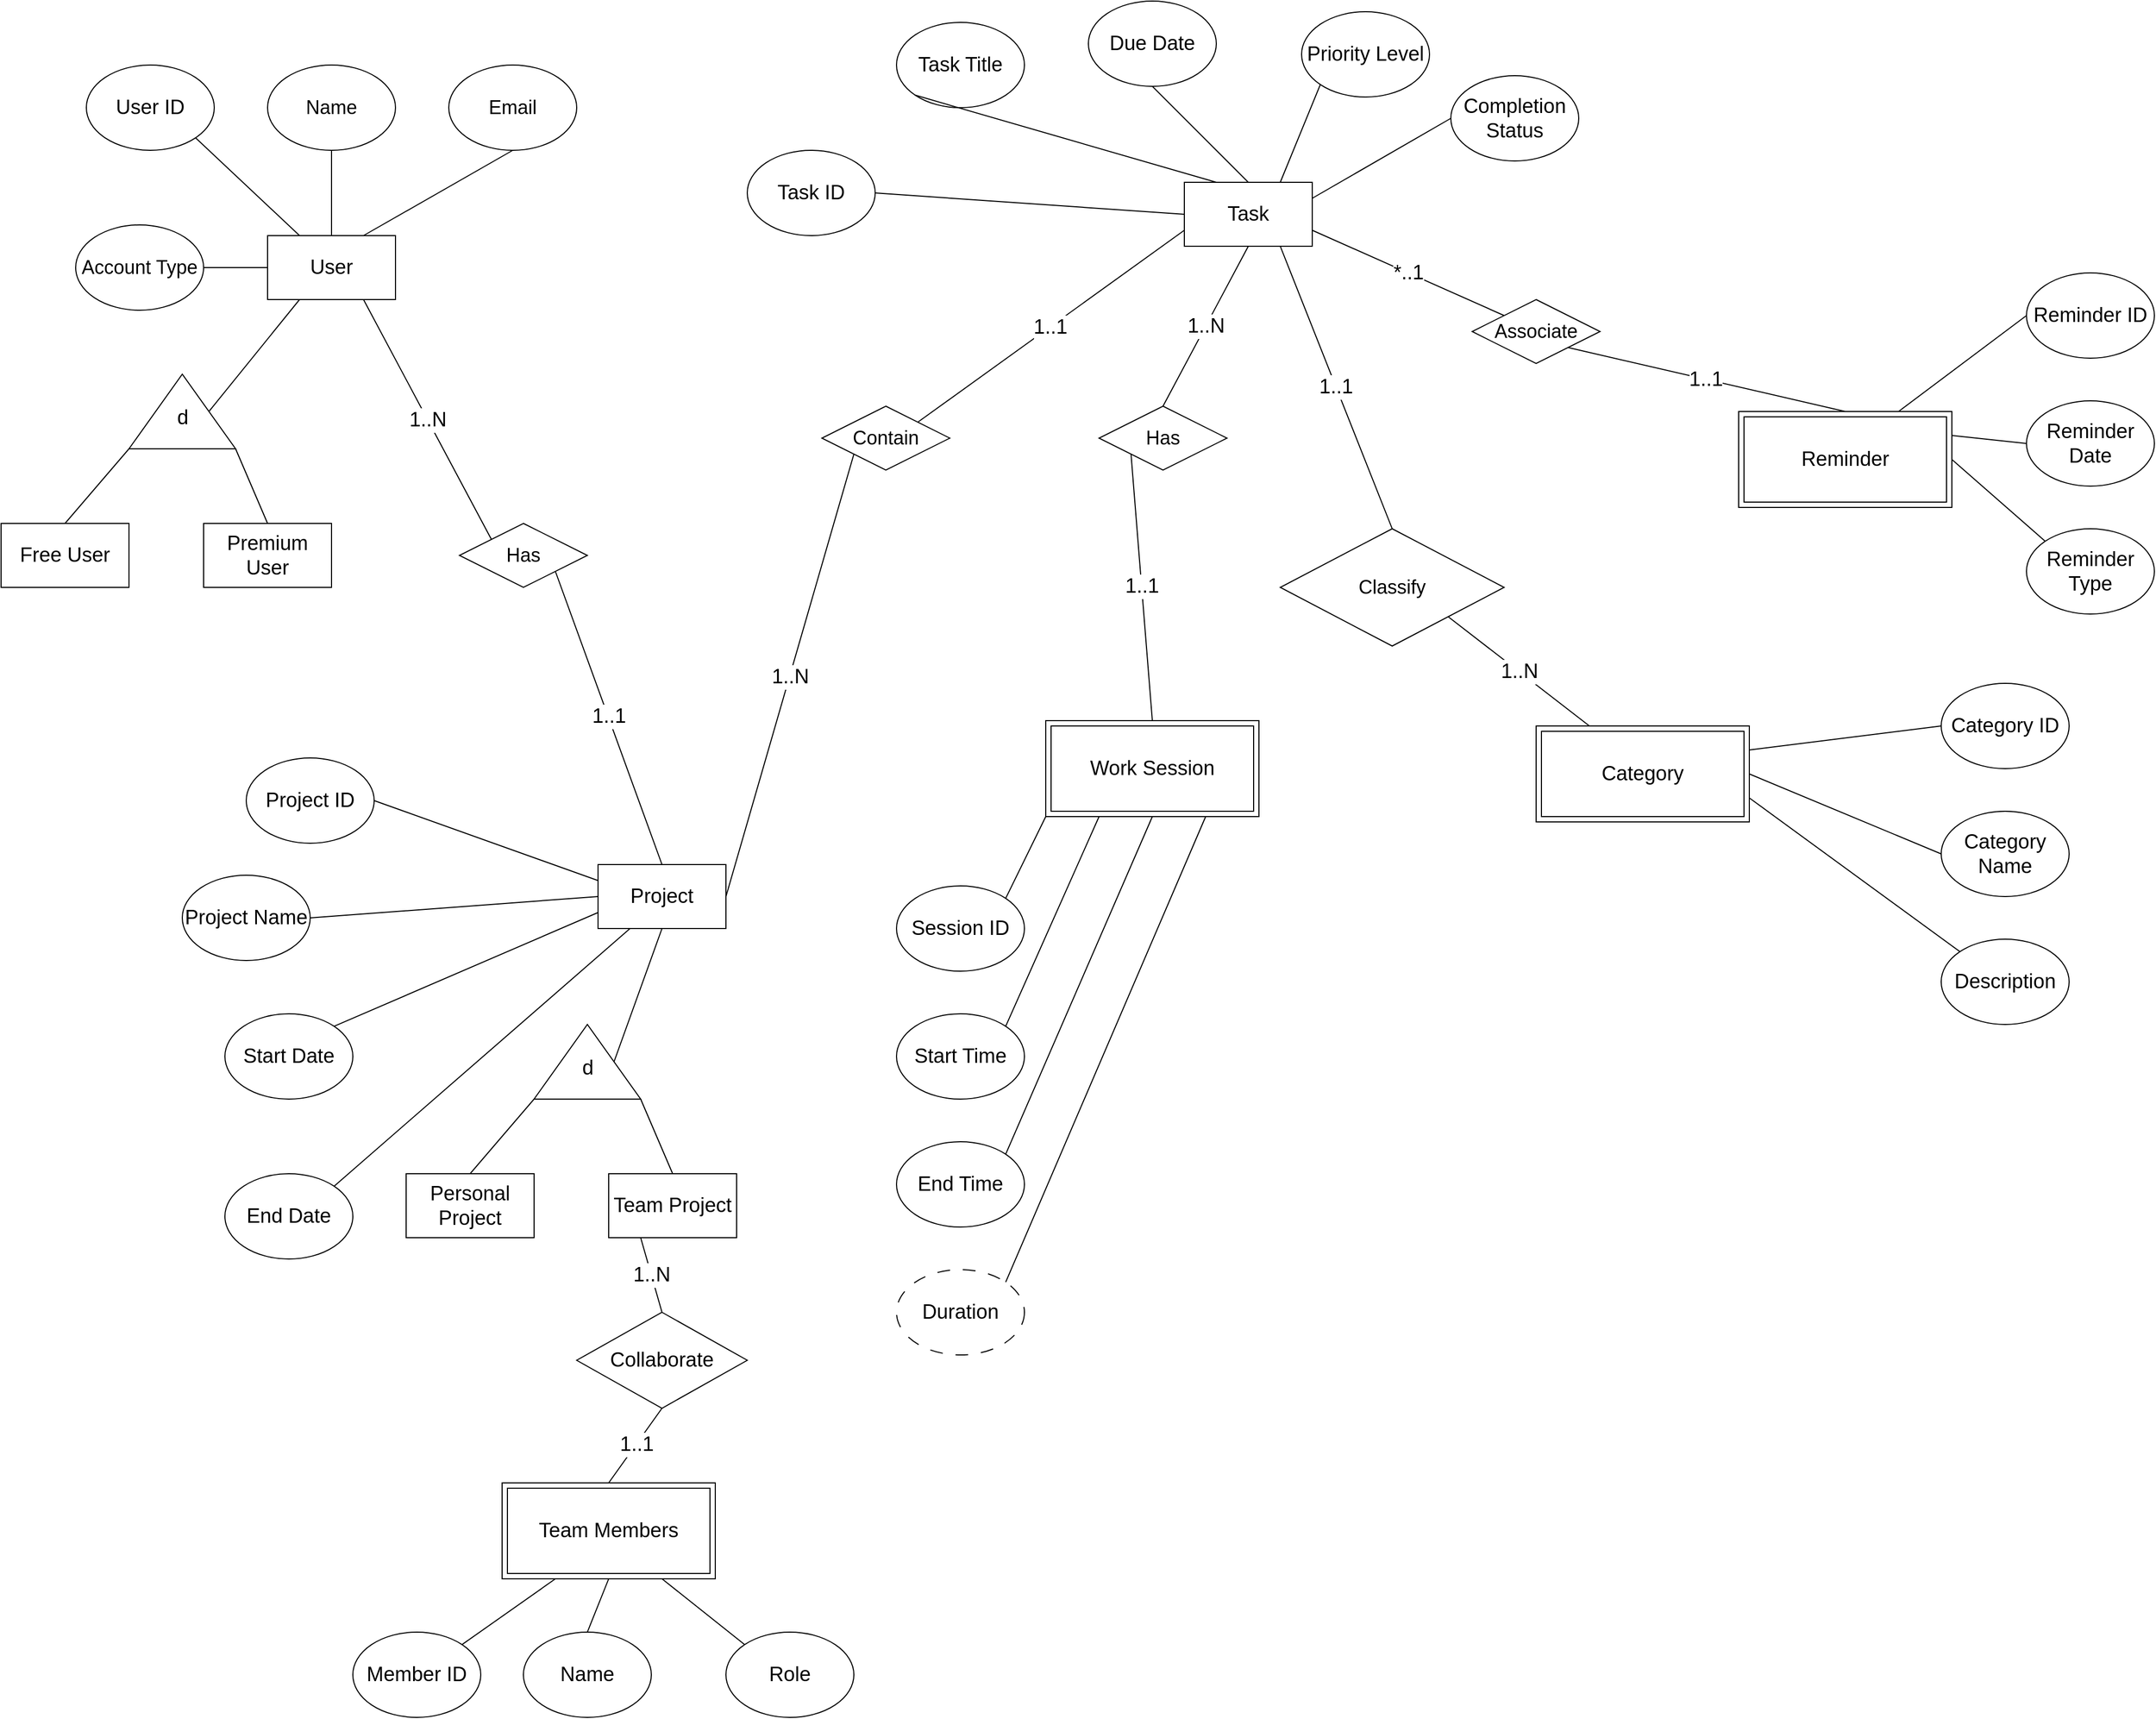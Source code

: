 <mxfile version="24.7.13">
  <diagram name="Page-1" id="II-e74v_wU_CKVrZmNjw">
    <mxGraphModel dx="1000" dy="1746" grid="1" gridSize="10" guides="1" tooltips="1" connect="1" arrows="1" fold="1" page="1" pageScale="1" pageWidth="1100" pageHeight="1700" math="0" shadow="0">
      <root>
        <mxCell id="0" />
        <mxCell id="1" parent="0" />
        <mxCell id="wFdMELHHZYMqAYrjcTEf-1" value="User" style="rounded=0;whiteSpace=wrap;html=1;fontSize=19;" parent="1" vertex="1">
          <mxGeometry x="310" y="240" width="120" height="60" as="geometry" />
        </mxCell>
        <mxCell id="wFdMELHHZYMqAYrjcTEf-2" value="User ID" style="ellipse;whiteSpace=wrap;html=1;fontSize=19;" parent="1" vertex="1">
          <mxGeometry x="140" y="80" width="120" height="80" as="geometry" />
        </mxCell>
        <mxCell id="wFdMELHHZYMqAYrjcTEf-3" value="Name" style="ellipse;whiteSpace=wrap;html=1;fontSize=18;" parent="1" vertex="1">
          <mxGeometry x="310" y="80" width="120" height="80" as="geometry" />
        </mxCell>
        <mxCell id="wFdMELHHZYMqAYrjcTEf-4" value="Email" style="ellipse;whiteSpace=wrap;html=1;fontSize=18;" parent="1" vertex="1">
          <mxGeometry x="480" y="80" width="120" height="80" as="geometry" />
        </mxCell>
        <mxCell id="wFdMELHHZYMqAYrjcTEf-5" value="Account Type" style="ellipse;whiteSpace=wrap;html=1;fontSize=18;" parent="1" vertex="1">
          <mxGeometry x="130" y="230" width="120" height="80" as="geometry" />
        </mxCell>
        <mxCell id="wFdMELHHZYMqAYrjcTEf-6" value="Free User" style="rounded=0;whiteSpace=wrap;html=1;fontSize=19;" parent="1" vertex="1">
          <mxGeometry x="60" y="510" width="120" height="60" as="geometry" />
        </mxCell>
        <mxCell id="wFdMELHHZYMqAYrjcTEf-7" value="Premium User" style="rounded=0;whiteSpace=wrap;html=1;fontSize=19;" parent="1" vertex="1">
          <mxGeometry x="250" y="510" width="120" height="60" as="geometry" />
        </mxCell>
        <mxCell id="cLNEHrny4thK5Ps62Vrg-5" value="d" style="verticalLabelPosition=bottom;verticalAlign=top;html=1;shape=mxgraph.basic.acute_triangle;dx=0.5;fontSize=19;horizontal=1;spacingTop=-47;" vertex="1" parent="1">
          <mxGeometry x="180" y="370" width="100" height="70" as="geometry" />
        </mxCell>
        <mxCell id="cLNEHrny4thK5Ps62Vrg-9" value="" style="endArrow=none;html=1;rounded=0;entryX=0;entryY=0.5;entryDx=0;entryDy=0;exitX=1;exitY=0.5;exitDx=0;exitDy=0;" edge="1" parent="1" source="wFdMELHHZYMqAYrjcTEf-5" target="wFdMELHHZYMqAYrjcTEf-1">
          <mxGeometry width="50" height="50" relative="1" as="geometry">
            <mxPoint x="90" y="460" as="sourcePoint" />
            <mxPoint x="140" y="410" as="targetPoint" />
          </mxGeometry>
        </mxCell>
        <mxCell id="cLNEHrny4thK5Ps62Vrg-10" value="" style="endArrow=none;html=1;rounded=0;entryX=0.25;entryY=0;entryDx=0;entryDy=0;exitX=1;exitY=1;exitDx=0;exitDy=0;" edge="1" parent="1" source="wFdMELHHZYMqAYrjcTEf-2" target="wFdMELHHZYMqAYrjcTEf-1">
          <mxGeometry width="50" height="50" relative="1" as="geometry">
            <mxPoint x="260" y="280" as="sourcePoint" />
            <mxPoint x="320" y="280" as="targetPoint" />
          </mxGeometry>
        </mxCell>
        <mxCell id="cLNEHrny4thK5Ps62Vrg-11" value="" style="endArrow=none;html=1;rounded=0;entryX=0.5;entryY=0;entryDx=0;entryDy=0;" edge="1" parent="1" source="wFdMELHHZYMqAYrjcTEf-3" target="wFdMELHHZYMqAYrjcTEf-1">
          <mxGeometry width="50" height="50" relative="1" as="geometry">
            <mxPoint x="252" y="158" as="sourcePoint" />
            <mxPoint x="350" y="250" as="targetPoint" />
          </mxGeometry>
        </mxCell>
        <mxCell id="cLNEHrny4thK5Ps62Vrg-12" value="" style="endArrow=none;html=1;rounded=0;entryX=0.75;entryY=0;entryDx=0;entryDy=0;exitX=0.5;exitY=1;exitDx=0;exitDy=0;" edge="1" parent="1" source="wFdMELHHZYMqAYrjcTEf-4" target="wFdMELHHZYMqAYrjcTEf-1">
          <mxGeometry width="50" height="50" relative="1" as="geometry">
            <mxPoint x="262" y="168" as="sourcePoint" />
            <mxPoint x="360" y="260" as="targetPoint" />
          </mxGeometry>
        </mxCell>
        <mxCell id="cLNEHrny4thK5Ps62Vrg-13" value="" style="endArrow=none;html=1;rounded=0;exitX=0;exitY=0;exitDx=75;exitDy=35;exitPerimeter=0;entryX=0.25;entryY=1;entryDx=0;entryDy=0;" edge="1" parent="1" source="cLNEHrny4thK5Ps62Vrg-5" target="wFdMELHHZYMqAYrjcTEf-1">
          <mxGeometry width="50" height="50" relative="1" as="geometry">
            <mxPoint x="330" y="400" as="sourcePoint" />
            <mxPoint x="380" y="350" as="targetPoint" />
          </mxGeometry>
        </mxCell>
        <mxCell id="cLNEHrny4thK5Ps62Vrg-14" value="" style="endArrow=none;html=1;rounded=0;entryX=0;entryY=1;entryDx=0;entryDy=0;entryPerimeter=0;" edge="1" parent="1" target="cLNEHrny4thK5Ps62Vrg-5">
          <mxGeometry width="50" height="50" relative="1" as="geometry">
            <mxPoint x="120" y="510" as="sourcePoint" />
            <mxPoint x="170" y="460" as="targetPoint" />
          </mxGeometry>
        </mxCell>
        <mxCell id="cLNEHrny4thK5Ps62Vrg-15" value="" style="endArrow=none;html=1;rounded=0;entryX=1;entryY=1;entryDx=0;entryDy=0;entryPerimeter=0;exitX=0.5;exitY=0;exitDx=0;exitDy=0;" edge="1" parent="1" source="wFdMELHHZYMqAYrjcTEf-7" target="cLNEHrny4thK5Ps62Vrg-5">
          <mxGeometry width="50" height="50" relative="1" as="geometry">
            <mxPoint x="310" y="520" as="sourcePoint" />
            <mxPoint x="360" y="470" as="targetPoint" />
          </mxGeometry>
        </mxCell>
        <mxCell id="cLNEHrny4thK5Ps62Vrg-19" value="Has" style="shape=rhombus;perimeter=rhombusPerimeter;whiteSpace=wrap;html=1;align=center;fontSize=18;" vertex="1" parent="1">
          <mxGeometry x="490" y="510" width="120" height="60" as="geometry" />
        </mxCell>
        <mxCell id="cLNEHrny4thK5Ps62Vrg-24" value="1..N" style="endArrow=none;html=1;rounded=0;exitX=0.75;exitY=1;exitDx=0;exitDy=0;fontSize=19;" edge="1" parent="1" source="wFdMELHHZYMqAYrjcTEf-1">
          <mxGeometry relative="1" as="geometry">
            <mxPoint x="470" y="400" as="sourcePoint" />
            <mxPoint x="520" y="525" as="targetPoint" />
          </mxGeometry>
        </mxCell>
        <mxCell id="cLNEHrny4thK5Ps62Vrg-25" value="Project" style="rounded=0;whiteSpace=wrap;html=1;fontSize=19;" vertex="1" parent="1">
          <mxGeometry x="620" y="830" width="120" height="60" as="geometry" />
        </mxCell>
        <mxCell id="cLNEHrny4thK5Ps62Vrg-26" value="1..1" style="endArrow=none;html=1;rounded=0;entryX=0.5;entryY=0;entryDx=0;entryDy=0;fontSize=19;exitX=1;exitY=1;exitDx=0;exitDy=0;" edge="1" parent="1" source="cLNEHrny4thK5Ps62Vrg-19" target="cLNEHrny4thK5Ps62Vrg-25">
          <mxGeometry x="-0.008" relative="1" as="geometry">
            <mxPoint x="570" y="620" as="sourcePoint" />
            <mxPoint x="530" y="535" as="targetPoint" />
            <mxPoint as="offset" />
          </mxGeometry>
        </mxCell>
        <mxCell id="cLNEHrny4thK5Ps62Vrg-27" value="Project ID" style="ellipse;whiteSpace=wrap;html=1;fontSize=19;" vertex="1" parent="1">
          <mxGeometry x="290" y="730" width="120" height="80" as="geometry" />
        </mxCell>
        <mxCell id="cLNEHrny4thK5Ps62Vrg-30" value="Project Name" style="ellipse;whiteSpace=wrap;html=1;fontSize=19;" vertex="1" parent="1">
          <mxGeometry x="230" y="840" width="120" height="80" as="geometry" />
        </mxCell>
        <mxCell id="cLNEHrny4thK5Ps62Vrg-31" value="Start Date" style="ellipse;whiteSpace=wrap;html=1;fontSize=19;" vertex="1" parent="1">
          <mxGeometry x="270" y="970" width="120" height="80" as="geometry" />
        </mxCell>
        <mxCell id="cLNEHrny4thK5Ps62Vrg-32" value="End Date" style="ellipse;whiteSpace=wrap;html=1;fontSize=19;" vertex="1" parent="1">
          <mxGeometry x="270" y="1120" width="120" height="80" as="geometry" />
        </mxCell>
        <mxCell id="cLNEHrny4thK5Ps62Vrg-33" value="Personal Project" style="rounded=0;whiteSpace=wrap;html=1;fontSize=19;" vertex="1" parent="1">
          <mxGeometry x="440" y="1120" width="120" height="60" as="geometry" />
        </mxCell>
        <mxCell id="cLNEHrny4thK5Ps62Vrg-34" value="Team Project" style="rounded=0;whiteSpace=wrap;html=1;fontSize=19;" vertex="1" parent="1">
          <mxGeometry x="630" y="1120" width="120" height="60" as="geometry" />
        </mxCell>
        <mxCell id="cLNEHrny4thK5Ps62Vrg-35" value="d" style="verticalLabelPosition=bottom;verticalAlign=top;html=1;shape=mxgraph.basic.acute_triangle;dx=0.5;fontSize=19;horizontal=1;spacingTop=-47;" vertex="1" parent="1">
          <mxGeometry x="560" y="980" width="100" height="70" as="geometry" />
        </mxCell>
        <mxCell id="cLNEHrny4thK5Ps62Vrg-36" value="" style="endArrow=none;html=1;rounded=0;entryX=0;entryY=1;entryDx=0;entryDy=0;entryPerimeter=0;" edge="1" parent="1" target="cLNEHrny4thK5Ps62Vrg-35">
          <mxGeometry width="50" height="50" relative="1" as="geometry">
            <mxPoint x="500" y="1120" as="sourcePoint" />
            <mxPoint x="550" y="1070" as="targetPoint" />
          </mxGeometry>
        </mxCell>
        <mxCell id="cLNEHrny4thK5Ps62Vrg-37" value="" style="endArrow=none;html=1;rounded=0;entryX=1;entryY=1;entryDx=0;entryDy=0;entryPerimeter=0;exitX=0.5;exitY=0;exitDx=0;exitDy=0;" edge="1" parent="1" source="cLNEHrny4thK5Ps62Vrg-34" target="cLNEHrny4thK5Ps62Vrg-35">
          <mxGeometry width="50" height="50" relative="1" as="geometry">
            <mxPoint x="690" y="1130" as="sourcePoint" />
            <mxPoint x="740" y="1080" as="targetPoint" />
          </mxGeometry>
        </mxCell>
        <mxCell id="cLNEHrny4thK5Ps62Vrg-38" value="" style="endArrow=none;html=1;rounded=0;entryX=0.5;entryY=1;entryDx=0;entryDy=0;exitX=0;exitY=0;exitDx=75;exitDy=35;exitPerimeter=0;" edge="1" parent="1" source="cLNEHrny4thK5Ps62Vrg-35" target="cLNEHrny4thK5Ps62Vrg-25">
          <mxGeometry width="50" height="50" relative="1" as="geometry">
            <mxPoint x="320" y="620" as="sourcePoint" />
            <mxPoint x="290" y="550" as="targetPoint" />
          </mxGeometry>
        </mxCell>
        <mxCell id="cLNEHrny4thK5Ps62Vrg-39" value="" style="endArrow=none;html=1;rounded=0;entryX=0;entryY=0.25;entryDx=0;entryDy=0;exitX=1;exitY=0.5;exitDx=0;exitDy=0;" edge="1" parent="1" source="cLNEHrny4thK5Ps62Vrg-27" target="cLNEHrny4thK5Ps62Vrg-25">
          <mxGeometry width="50" height="50" relative="1" as="geometry">
            <mxPoint x="550" y="270" as="sourcePoint" />
            <mxPoint x="410" y="350" as="targetPoint" />
          </mxGeometry>
        </mxCell>
        <mxCell id="cLNEHrny4thK5Ps62Vrg-40" value="" style="endArrow=none;html=1;rounded=0;entryX=0;entryY=0.5;entryDx=0;entryDy=0;exitX=1;exitY=0.5;exitDx=0;exitDy=0;" edge="1" parent="1" source="cLNEHrny4thK5Ps62Vrg-30" target="cLNEHrny4thK5Ps62Vrg-25">
          <mxGeometry width="50" height="50" relative="1" as="geometry">
            <mxPoint x="838" y="768" as="sourcePoint" />
            <mxPoint x="720" y="840" as="targetPoint" />
          </mxGeometry>
        </mxCell>
        <mxCell id="cLNEHrny4thK5Ps62Vrg-41" value="" style="endArrow=none;html=1;rounded=0;entryX=0;entryY=0.75;entryDx=0;entryDy=0;exitX=1;exitY=0;exitDx=0;exitDy=0;" edge="1" parent="1" source="cLNEHrny4thK5Ps62Vrg-31" target="cLNEHrny4thK5Ps62Vrg-25">
          <mxGeometry width="50" height="50" relative="1" as="geometry">
            <mxPoint x="820" y="850" as="sourcePoint" />
            <mxPoint x="750" y="855" as="targetPoint" />
          </mxGeometry>
        </mxCell>
        <mxCell id="cLNEHrny4thK5Ps62Vrg-42" value="" style="endArrow=none;html=1;rounded=0;entryX=0.25;entryY=1;entryDx=0;entryDy=0;exitX=1;exitY=0;exitDx=0;exitDy=0;" edge="1" parent="1" source="cLNEHrny4thK5Ps62Vrg-32" target="cLNEHrny4thK5Ps62Vrg-25">
          <mxGeometry width="50" height="50" relative="1" as="geometry">
            <mxPoint x="830" y="860" as="sourcePoint" />
            <mxPoint x="760" y="865" as="targetPoint" />
          </mxGeometry>
        </mxCell>
        <mxCell id="cLNEHrny4thK5Ps62Vrg-43" value="Contain" style="shape=rhombus;perimeter=rhombusPerimeter;whiteSpace=wrap;html=1;align=center;fontSize=18;" vertex="1" parent="1">
          <mxGeometry x="830" y="400" width="120" height="60" as="geometry" />
        </mxCell>
        <mxCell id="cLNEHrny4thK5Ps62Vrg-44" value="1..N" style="endArrow=none;html=1;rounded=0;entryX=0;entryY=1;entryDx=0;entryDy=0;fontSize=19;exitX=1;exitY=0.5;exitDx=0;exitDy=0;" edge="1" parent="1" source="cLNEHrny4thK5Ps62Vrg-25" target="cLNEHrny4thK5Ps62Vrg-43">
          <mxGeometry x="-0.008" relative="1" as="geometry">
            <mxPoint x="1110" y="770" as="sourcePoint" />
            <mxPoint x="690" y="740" as="targetPoint" />
            <mxPoint as="offset" />
          </mxGeometry>
        </mxCell>
        <mxCell id="cLNEHrny4thK5Ps62Vrg-45" value="Task ID" style="ellipse;whiteSpace=wrap;html=1;fontSize=19;" vertex="1" parent="1">
          <mxGeometry x="760" y="160" width="120" height="80" as="geometry" />
        </mxCell>
        <mxCell id="cLNEHrny4thK5Ps62Vrg-47" value="Duration" style="ellipse;whiteSpace=wrap;html=1;fontSize=19;dashed=1;dashPattern=12 12;" vertex="1" parent="1">
          <mxGeometry x="900" y="1210" width="120" height="80" as="geometry" />
        </mxCell>
        <mxCell id="cLNEHrny4thK5Ps62Vrg-49" value="Task" style="rounded=0;whiteSpace=wrap;html=1;fontSize=19;" vertex="1" parent="1">
          <mxGeometry x="1170" y="190" width="120" height="60" as="geometry" />
        </mxCell>
        <mxCell id="cLNEHrny4thK5Ps62Vrg-50" value="Task Title" style="ellipse;whiteSpace=wrap;html=1;fontSize=19;" vertex="1" parent="1">
          <mxGeometry x="900" y="40" width="120" height="80" as="geometry" />
        </mxCell>
        <mxCell id="cLNEHrny4thK5Ps62Vrg-51" value="Due Date" style="ellipse;whiteSpace=wrap;html=1;fontSize=19;" vertex="1" parent="1">
          <mxGeometry x="1080" y="20" width="120" height="80" as="geometry" />
        </mxCell>
        <mxCell id="cLNEHrny4thK5Ps62Vrg-52" value="Priority Level" style="ellipse;whiteSpace=wrap;html=1;fontSize=19;" vertex="1" parent="1">
          <mxGeometry x="1280" y="30" width="120" height="80" as="geometry" />
        </mxCell>
        <mxCell id="cLNEHrny4thK5Ps62Vrg-53" value="Completion Status" style="ellipse;whiteSpace=wrap;html=1;fontSize=19;" vertex="1" parent="1">
          <mxGeometry x="1420" y="90" width="120" height="80" as="geometry" />
        </mxCell>
        <mxCell id="cLNEHrny4thK5Ps62Vrg-54" value="1..1" style="endArrow=none;html=1;rounded=0;entryX=0;entryY=0.75;entryDx=0;entryDy=0;fontSize=19;exitX=1;exitY=0;exitDx=0;exitDy=0;" edge="1" parent="1" source="cLNEHrny4thK5Ps62Vrg-43" target="cLNEHrny4thK5Ps62Vrg-49">
          <mxGeometry x="-0.008" relative="1" as="geometry">
            <mxPoint x="750" y="870" as="sourcePoint" />
            <mxPoint x="870" y="455" as="targetPoint" />
            <mxPoint as="offset" />
          </mxGeometry>
        </mxCell>
        <mxCell id="cLNEHrny4thK5Ps62Vrg-56" value="" style="endArrow=none;html=1;rounded=0;exitX=1;exitY=0.5;exitDx=0;exitDy=0;entryX=0;entryY=0.5;entryDx=0;entryDy=0;" edge="1" parent="1" source="cLNEHrny4thK5Ps62Vrg-45" target="cLNEHrny4thK5Ps62Vrg-49">
          <mxGeometry relative="1" as="geometry">
            <mxPoint x="1410" y="590" as="sourcePoint" />
            <mxPoint x="1570" y="590" as="targetPoint" />
          </mxGeometry>
        </mxCell>
        <mxCell id="cLNEHrny4thK5Ps62Vrg-57" value="" style="endArrow=none;html=1;rounded=0;exitX=0;exitY=1;exitDx=0;exitDy=0;entryX=0.25;entryY=0;entryDx=0;entryDy=0;" edge="1" parent="1" source="cLNEHrny4thK5Ps62Vrg-50" target="cLNEHrny4thK5Ps62Vrg-49">
          <mxGeometry relative="1" as="geometry">
            <mxPoint x="1210" y="140" as="sourcePoint" />
            <mxPoint x="1240" y="200" as="targetPoint" />
          </mxGeometry>
        </mxCell>
        <mxCell id="cLNEHrny4thK5Ps62Vrg-58" value="" style="endArrow=none;html=1;rounded=0;exitX=0.5;exitY=1;exitDx=0;exitDy=0;entryX=0.5;entryY=0;entryDx=0;entryDy=0;" edge="1" parent="1" source="cLNEHrny4thK5Ps62Vrg-51" target="cLNEHrny4thK5Ps62Vrg-49">
          <mxGeometry relative="1" as="geometry">
            <mxPoint x="1328" y="128" as="sourcePoint" />
            <mxPoint x="1270" y="200" as="targetPoint" />
          </mxGeometry>
        </mxCell>
        <mxCell id="cLNEHrny4thK5Ps62Vrg-59" value="" style="endArrow=none;html=1;rounded=0;exitX=0;exitY=1;exitDx=0;exitDy=0;entryX=0.75;entryY=0;entryDx=0;entryDy=0;" edge="1" parent="1" source="cLNEHrny4thK5Ps62Vrg-52" target="cLNEHrny4thK5Ps62Vrg-49">
          <mxGeometry relative="1" as="geometry">
            <mxPoint x="1338" y="138" as="sourcePoint" />
            <mxPoint x="1280" y="210" as="targetPoint" />
          </mxGeometry>
        </mxCell>
        <mxCell id="cLNEHrny4thK5Ps62Vrg-60" value="" style="endArrow=none;html=1;rounded=0;exitX=0;exitY=0.5;exitDx=0;exitDy=0;entryX=1;entryY=0.25;entryDx=0;entryDy=0;" edge="1" parent="1" source="cLNEHrny4thK5Ps62Vrg-53" target="cLNEHrny4thK5Ps62Vrg-49">
          <mxGeometry relative="1" as="geometry">
            <mxPoint x="1348" y="148" as="sourcePoint" />
            <mxPoint x="1290" y="220" as="targetPoint" />
          </mxGeometry>
        </mxCell>
        <mxCell id="cLNEHrny4thK5Ps62Vrg-61" value="Work Session" style="shape=ext;margin=3;double=1;whiteSpace=wrap;html=1;align=center;fontSize=19;" vertex="1" parent="1">
          <mxGeometry x="1040" y="695" width="200" height="90" as="geometry" />
        </mxCell>
        <mxCell id="cLNEHrny4thK5Ps62Vrg-62" value="Session ID" style="ellipse;whiteSpace=wrap;html=1;fontSize=19;" vertex="1" parent="1">
          <mxGeometry x="900" y="850" width="120" height="80" as="geometry" />
        </mxCell>
        <mxCell id="cLNEHrny4thK5Ps62Vrg-63" value="Start Time" style="ellipse;whiteSpace=wrap;html=1;fontSize=19;" vertex="1" parent="1">
          <mxGeometry x="900" y="970" width="120" height="80" as="geometry" />
        </mxCell>
        <mxCell id="cLNEHrny4thK5Ps62Vrg-64" value="End Time" style="ellipse;whiteSpace=wrap;html=1;fontSize=19;" vertex="1" parent="1">
          <mxGeometry x="900" y="1090" width="120" height="80" as="geometry" />
        </mxCell>
        <mxCell id="cLNEHrny4thK5Ps62Vrg-65" value="Has" style="shape=rhombus;perimeter=rhombusPerimeter;whiteSpace=wrap;html=1;align=center;fontSize=18;" vertex="1" parent="1">
          <mxGeometry x="1090" y="400" width="120" height="60" as="geometry" />
        </mxCell>
        <mxCell id="cLNEHrny4thK5Ps62Vrg-66" value="1..N" style="endArrow=none;html=1;rounded=0;exitX=0.5;exitY=0;exitDx=0;exitDy=0;entryX=0.5;entryY=1;entryDx=0;entryDy=0;fontSize=19;" edge="1" parent="1" source="cLNEHrny4thK5Ps62Vrg-65" target="cLNEHrny4thK5Ps62Vrg-49">
          <mxGeometry relative="1" as="geometry">
            <mxPoint x="1470" y="340" as="sourcePoint" />
            <mxPoint x="1300" y="245" as="targetPoint" />
          </mxGeometry>
        </mxCell>
        <mxCell id="cLNEHrny4thK5Ps62Vrg-67" value="1..1" style="endArrow=none;html=1;rounded=0;exitX=0.5;exitY=0;exitDx=0;exitDy=0;entryX=0;entryY=1;entryDx=0;entryDy=0;fontSize=19;" edge="1" parent="1" source="cLNEHrny4thK5Ps62Vrg-61" target="cLNEHrny4thK5Ps62Vrg-65">
          <mxGeometry x="0.005" relative="1" as="geometry">
            <mxPoint x="1050" y="525" as="sourcePoint" />
            <mxPoint x="1070" y="560" as="targetPoint" />
            <mxPoint as="offset" />
          </mxGeometry>
        </mxCell>
        <mxCell id="cLNEHrny4thK5Ps62Vrg-68" value="" style="endArrow=none;html=1;rounded=0;exitX=1;exitY=0;exitDx=0;exitDy=0;entryX=0;entryY=1;entryDx=0;entryDy=0;" edge="1" parent="1" source="cLNEHrny4thK5Ps62Vrg-62" target="cLNEHrny4thK5Ps62Vrg-61">
          <mxGeometry relative="1" as="geometry">
            <mxPoint x="1260" y="455" as="sourcePoint" />
            <mxPoint x="1090" y="360" as="targetPoint" />
          </mxGeometry>
        </mxCell>
        <mxCell id="cLNEHrny4thK5Ps62Vrg-69" value="" style="endArrow=none;html=1;rounded=0;exitX=1;exitY=0;exitDx=0;exitDy=0;entryX=0.25;entryY=1;entryDx=0;entryDy=0;" edge="1" parent="1" source="cLNEHrny4thK5Ps62Vrg-63" target="cLNEHrny4thK5Ps62Vrg-61">
          <mxGeometry relative="1" as="geometry">
            <mxPoint x="1320" y="615" as="sourcePoint" />
            <mxPoint x="1200" y="705" as="targetPoint" />
          </mxGeometry>
        </mxCell>
        <mxCell id="cLNEHrny4thK5Ps62Vrg-70" value="" style="endArrow=none;html=1;rounded=0;exitX=1;exitY=0;exitDx=0;exitDy=0;entryX=0.5;entryY=1;entryDx=0;entryDy=0;" edge="1" parent="1" source="cLNEHrny4thK5Ps62Vrg-64" target="cLNEHrny4thK5Ps62Vrg-61">
          <mxGeometry relative="1" as="geometry">
            <mxPoint x="1320" y="735" as="sourcePoint" />
            <mxPoint x="1250" y="728" as="targetPoint" />
          </mxGeometry>
        </mxCell>
        <mxCell id="cLNEHrny4thK5Ps62Vrg-71" value="" style="endArrow=none;html=1;rounded=0;entryX=0.75;entryY=1;entryDx=0;entryDy=0;exitX=1;exitY=0;exitDx=0;exitDy=0;" edge="1" parent="1" source="cLNEHrny4thK5Ps62Vrg-47" target="cLNEHrny4thK5Ps62Vrg-61">
          <mxGeometry relative="1" as="geometry">
            <mxPoint x="918" y="1222" as="sourcePoint" />
            <mxPoint x="1260" y="738" as="targetPoint" />
          </mxGeometry>
        </mxCell>
        <mxCell id="cLNEHrny4thK5Ps62Vrg-73" value="Reminder" style="shape=ext;margin=3;double=1;whiteSpace=wrap;html=1;align=center;fontSize=19;" vertex="1" parent="1">
          <mxGeometry x="1690" y="405" width="200" height="90" as="geometry" />
        </mxCell>
        <mxCell id="cLNEHrny4thK5Ps62Vrg-74" value="Reminder ID" style="ellipse;whiteSpace=wrap;html=1;fontSize=19;" vertex="1" parent="1">
          <mxGeometry x="1960" y="275" width="120" height="80" as="geometry" />
        </mxCell>
        <mxCell id="cLNEHrny4thK5Ps62Vrg-75" value="Reminder Date" style="ellipse;whiteSpace=wrap;html=1;fontSize=19;" vertex="1" parent="1">
          <mxGeometry x="1960" y="395" width="120" height="80" as="geometry" />
        </mxCell>
        <mxCell id="cLNEHrny4thK5Ps62Vrg-76" value="Reminder Type" style="ellipse;whiteSpace=wrap;html=1;fontSize=19;" vertex="1" parent="1">
          <mxGeometry x="1960" y="515" width="120" height="80" as="geometry" />
        </mxCell>
        <mxCell id="cLNEHrny4thK5Ps62Vrg-77" value="1..1" style="endArrow=none;html=1;rounded=0;exitX=0.5;exitY=0;exitDx=0;exitDy=0;entryX=1;entryY=1;entryDx=0;entryDy=0;fontSize=19;" edge="1" parent="1" source="cLNEHrny4thK5Ps62Vrg-73" target="cLNEHrny4thK5Ps62Vrg-82">
          <mxGeometry x="0.004" relative="1" as="geometry">
            <mxPoint x="1700" y="235" as="sourcePoint" />
            <mxPoint x="1720" y="270" as="targetPoint" />
            <mxPoint as="offset" />
          </mxGeometry>
        </mxCell>
        <mxCell id="cLNEHrny4thK5Ps62Vrg-78" value="" style="endArrow=none;html=1;rounded=0;exitX=0;exitY=0.5;exitDx=0;exitDy=0;entryX=0.75;entryY=0;entryDx=0;entryDy=0;" edge="1" parent="1" source="cLNEHrny4thK5Ps62Vrg-74" target="cLNEHrny4thK5Ps62Vrg-73">
          <mxGeometry relative="1" as="geometry">
            <mxPoint x="1910" y="165" as="sourcePoint" />
            <mxPoint x="1740" y="70" as="targetPoint" />
          </mxGeometry>
        </mxCell>
        <mxCell id="cLNEHrny4thK5Ps62Vrg-79" value="" style="endArrow=none;html=1;rounded=0;exitX=0;exitY=0.5;exitDx=0;exitDy=0;entryX=1;entryY=0.25;entryDx=0;entryDy=0;" edge="1" parent="1" source="cLNEHrny4thK5Ps62Vrg-75" target="cLNEHrny4thK5Ps62Vrg-73">
          <mxGeometry relative="1" as="geometry">
            <mxPoint x="1970" y="325" as="sourcePoint" />
            <mxPoint x="1850" y="415" as="targetPoint" />
          </mxGeometry>
        </mxCell>
        <mxCell id="cLNEHrny4thK5Ps62Vrg-80" value="" style="endArrow=none;html=1;rounded=0;exitX=0;exitY=0;exitDx=0;exitDy=0;entryX=1;entryY=0.5;entryDx=0;entryDy=0;" edge="1" parent="1" source="cLNEHrny4thK5Ps62Vrg-76" target="cLNEHrny4thK5Ps62Vrg-73">
          <mxGeometry relative="1" as="geometry">
            <mxPoint x="1970" y="445" as="sourcePoint" />
            <mxPoint x="1900" y="438" as="targetPoint" />
          </mxGeometry>
        </mxCell>
        <mxCell id="cLNEHrny4thK5Ps62Vrg-82" value="Associate" style="shape=rhombus;perimeter=rhombusPerimeter;whiteSpace=wrap;html=1;align=center;fontSize=18;" vertex="1" parent="1">
          <mxGeometry x="1440" y="300" width="120" height="60" as="geometry" />
        </mxCell>
        <mxCell id="cLNEHrny4thK5Ps62Vrg-83" value="*..1" style="endArrow=none;html=1;rounded=0;exitX=0;exitY=0;exitDx=0;exitDy=0;entryX=1;entryY=0.75;entryDx=0;entryDy=0;fontSize=19;" edge="1" parent="1" source="cLNEHrny4thK5Ps62Vrg-82" target="cLNEHrny4thK5Ps62Vrg-49">
          <mxGeometry x="-0.005" relative="1" as="geometry">
            <mxPoint x="1800" y="415" as="sourcePoint" />
            <mxPoint x="1540" y="355" as="targetPoint" />
            <mxPoint as="offset" />
          </mxGeometry>
        </mxCell>
        <mxCell id="cLNEHrny4thK5Ps62Vrg-84" value="Category" style="shape=ext;margin=3;double=1;whiteSpace=wrap;html=1;align=center;fontSize=19;" vertex="1" parent="1">
          <mxGeometry x="1500" y="700" width="200" height="90" as="geometry" />
        </mxCell>
        <mxCell id="cLNEHrny4thK5Ps62Vrg-85" value="Category ID" style="ellipse;whiteSpace=wrap;html=1;fontSize=19;" vertex="1" parent="1">
          <mxGeometry x="1880" y="660" width="120" height="80" as="geometry" />
        </mxCell>
        <mxCell id="cLNEHrny4thK5Ps62Vrg-86" value="Category Name" style="ellipse;whiteSpace=wrap;html=1;fontSize=19;" vertex="1" parent="1">
          <mxGeometry x="1880" y="780" width="120" height="80" as="geometry" />
        </mxCell>
        <mxCell id="cLNEHrny4thK5Ps62Vrg-87" value="Description" style="ellipse;whiteSpace=wrap;html=1;fontSize=19;" vertex="1" parent="1">
          <mxGeometry x="1880" y="900" width="120" height="80" as="geometry" />
        </mxCell>
        <mxCell id="cLNEHrny4thK5Ps62Vrg-88" value="" style="endArrow=none;html=1;rounded=0;exitX=0;exitY=0.5;exitDx=0;exitDy=0;entryX=1;entryY=0.25;entryDx=0;entryDy=0;" edge="1" parent="1" source="cLNEHrny4thK5Ps62Vrg-85" target="cLNEHrny4thK5Ps62Vrg-84">
          <mxGeometry relative="1" as="geometry">
            <mxPoint x="1988" y="537" as="sourcePoint" />
            <mxPoint x="1900" y="460" as="targetPoint" />
          </mxGeometry>
        </mxCell>
        <mxCell id="cLNEHrny4thK5Ps62Vrg-89" value="" style="endArrow=none;html=1;rounded=0;exitX=0;exitY=0.5;exitDx=0;exitDy=0;entryX=1;entryY=0.5;entryDx=0;entryDy=0;" edge="1" parent="1" source="cLNEHrny4thK5Ps62Vrg-86" target="cLNEHrny4thK5Ps62Vrg-84">
          <mxGeometry relative="1" as="geometry">
            <mxPoint x="1890" y="710" as="sourcePoint" />
            <mxPoint x="1710" y="733" as="targetPoint" />
          </mxGeometry>
        </mxCell>
        <mxCell id="cLNEHrny4thK5Ps62Vrg-90" value="" style="endArrow=none;html=1;rounded=0;exitX=0;exitY=0;exitDx=0;exitDy=0;entryX=1;entryY=0.75;entryDx=0;entryDy=0;" edge="1" parent="1" source="cLNEHrny4thK5Ps62Vrg-87" target="cLNEHrny4thK5Ps62Vrg-84">
          <mxGeometry relative="1" as="geometry">
            <mxPoint x="1890" y="830" as="sourcePoint" />
            <mxPoint x="1710" y="755" as="targetPoint" />
          </mxGeometry>
        </mxCell>
        <mxCell id="cLNEHrny4thK5Ps62Vrg-91" value="Classify" style="shape=rhombus;perimeter=rhombusPerimeter;whiteSpace=wrap;html=1;align=center;fontSize=18;" vertex="1" parent="1">
          <mxGeometry x="1260" y="515" width="210" height="110" as="geometry" />
        </mxCell>
        <mxCell id="cLNEHrny4thK5Ps62Vrg-94" value="1..N" style="endArrow=none;html=1;rounded=0;exitX=0.25;exitY=0;exitDx=0;exitDy=0;entryX=1;entryY=1;entryDx=0;entryDy=0;fontSize=19;" edge="1" parent="1" source="cLNEHrny4thK5Ps62Vrg-84" target="cLNEHrny4thK5Ps62Vrg-91">
          <mxGeometry x="0.004" relative="1" as="geometry">
            <mxPoint x="1750" y="655" as="sourcePoint" />
            <mxPoint x="1490" y="595" as="targetPoint" />
            <mxPoint as="offset" />
          </mxGeometry>
        </mxCell>
        <mxCell id="cLNEHrny4thK5Ps62Vrg-95" value="1..1" style="endArrow=none;html=1;rounded=0;exitX=0.5;exitY=0;exitDx=0;exitDy=0;entryX=0.75;entryY=1;entryDx=0;entryDy=0;fontSize=19;" edge="1" parent="1" source="cLNEHrny4thK5Ps62Vrg-91" target="cLNEHrny4thK5Ps62Vrg-49">
          <mxGeometry x="0.004" relative="1" as="geometry">
            <mxPoint x="1560" y="710" as="sourcePoint" />
            <mxPoint x="1428" y="608" as="targetPoint" />
            <mxPoint as="offset" />
          </mxGeometry>
        </mxCell>
        <mxCell id="cLNEHrny4thK5Ps62Vrg-96" value="Team Members" style="shape=ext;margin=3;double=1;whiteSpace=wrap;html=1;align=center;fontSize=19;" vertex="1" parent="1">
          <mxGeometry x="530" y="1410" width="200" height="90" as="geometry" />
        </mxCell>
        <mxCell id="cLNEHrny4thK5Ps62Vrg-97" value="Collaborate" style="shape=rhombus;perimeter=rhombusPerimeter;whiteSpace=wrap;html=1;align=center;fontSize=19;" vertex="1" parent="1">
          <mxGeometry x="600" y="1250" width="160" height="90" as="geometry" />
        </mxCell>
        <mxCell id="cLNEHrny4thK5Ps62Vrg-98" value="1..N" style="endArrow=none;html=1;rounded=0;entryX=0.25;entryY=1;entryDx=0;entryDy=0;exitX=0.5;exitY=0;exitDx=0;exitDy=0;fontSize=19;" edge="1" parent="1" source="cLNEHrny4thK5Ps62Vrg-97" target="cLNEHrny4thK5Ps62Vrg-34">
          <mxGeometry width="50" height="50" relative="1" as="geometry">
            <mxPoint x="700" y="1130" as="sourcePoint" />
            <mxPoint x="670" y="1060" as="targetPoint" />
          </mxGeometry>
        </mxCell>
        <mxCell id="cLNEHrny4thK5Ps62Vrg-99" value="1..1" style="endArrow=none;html=1;rounded=0;entryX=0.5;entryY=1;entryDx=0;entryDy=0;exitX=0.5;exitY=0;exitDx=0;exitDy=0;fontSize=19;" edge="1" parent="1" source="cLNEHrny4thK5Ps62Vrg-96" target="cLNEHrny4thK5Ps62Vrg-97">
          <mxGeometry x="0.023" width="50" height="50" relative="1" as="geometry">
            <mxPoint x="690" y="1260" as="sourcePoint" />
            <mxPoint x="670" y="1190" as="targetPoint" />
            <mxPoint as="offset" />
          </mxGeometry>
        </mxCell>
        <mxCell id="cLNEHrny4thK5Ps62Vrg-100" value="Member ID" style="ellipse;whiteSpace=wrap;html=1;fontSize=19;" vertex="1" parent="1">
          <mxGeometry x="390" y="1550" width="120" height="80" as="geometry" />
        </mxCell>
        <mxCell id="cLNEHrny4thK5Ps62Vrg-101" value="Name" style="ellipse;whiteSpace=wrap;html=1;fontSize=19;" vertex="1" parent="1">
          <mxGeometry x="550" y="1550" width="120" height="80" as="geometry" />
        </mxCell>
        <mxCell id="cLNEHrny4thK5Ps62Vrg-102" value="Role" style="ellipse;whiteSpace=wrap;html=1;fontSize=19;" vertex="1" parent="1">
          <mxGeometry x="740" y="1550" width="120" height="80" as="geometry" />
        </mxCell>
        <mxCell id="cLNEHrny4thK5Ps62Vrg-103" value="" style="endArrow=none;html=1;rounded=0;exitX=0.25;exitY=1;exitDx=0;exitDy=0;entryX=1;entryY=0;entryDx=0;entryDy=0;" edge="1" parent="1" source="cLNEHrny4thK5Ps62Vrg-96" target="cLNEHrny4thK5Ps62Vrg-100">
          <mxGeometry relative="1" as="geometry">
            <mxPoint x="890" y="1520" as="sourcePoint" />
            <mxPoint x="1050" y="1520" as="targetPoint" />
          </mxGeometry>
        </mxCell>
        <mxCell id="cLNEHrny4thK5Ps62Vrg-104" value="" style="endArrow=none;html=1;rounded=0;exitX=0.5;exitY=1;exitDx=0;exitDy=0;entryX=0.5;entryY=0;entryDx=0;entryDy=0;" edge="1" parent="1" source="cLNEHrny4thK5Ps62Vrg-96" target="cLNEHrny4thK5Ps62Vrg-101">
          <mxGeometry relative="1" as="geometry">
            <mxPoint x="590" y="1510" as="sourcePoint" />
            <mxPoint x="502" y="1572" as="targetPoint" />
          </mxGeometry>
        </mxCell>
        <mxCell id="cLNEHrny4thK5Ps62Vrg-105" value="" style="endArrow=none;html=1;rounded=0;exitX=0.75;exitY=1;exitDx=0;exitDy=0;entryX=0;entryY=0;entryDx=0;entryDy=0;" edge="1" parent="1" source="cLNEHrny4thK5Ps62Vrg-96" target="cLNEHrny4thK5Ps62Vrg-102">
          <mxGeometry relative="1" as="geometry">
            <mxPoint x="640" y="1510" as="sourcePoint" />
            <mxPoint x="620" y="1560" as="targetPoint" />
          </mxGeometry>
        </mxCell>
      </root>
    </mxGraphModel>
  </diagram>
</mxfile>
